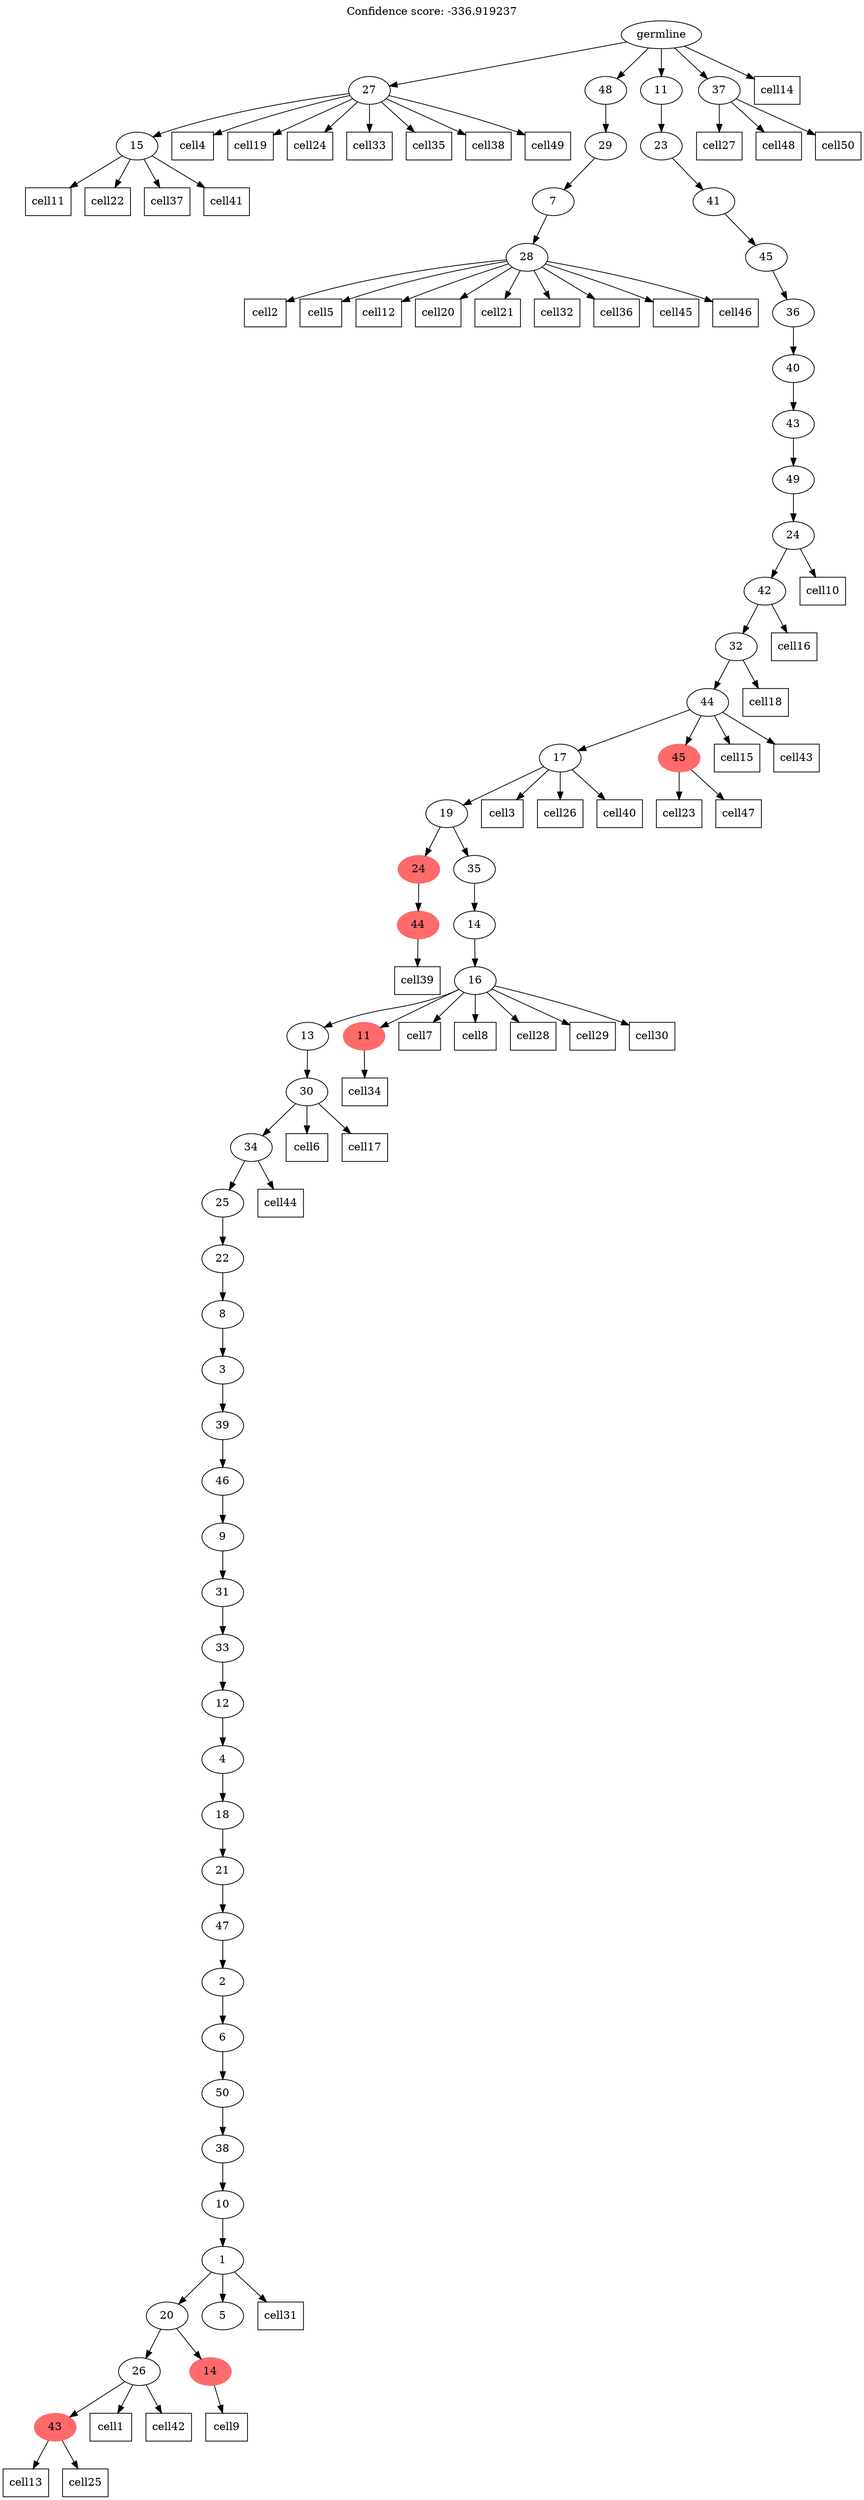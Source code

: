 digraph g {
	"55" -> "56";
	"56" [label="15"];
	"52" -> "53";
	"53" [label="28"];
	"51" -> "52";
	"52" [label="7"];
	"50" -> "51";
	"51" [label="29"];
	"47" -> "48";
	"48" [color=indianred1, style=filled, label="44"];
	"43" -> "44";
	"44" [color=indianred1, style=filled, label="43"];
	"41" -> "42";
	"42" [color=indianred1, style=filled, label="14"];
	"41" -> "43";
	"43" [label="26"];
	"40" -> "41";
	"41" [label="20"];
	"40" -> "45";
	"45" [label="5"];
	"39" -> "40";
	"40" [label="1"];
	"38" -> "39";
	"39" [label="10"];
	"37" -> "38";
	"38" [label="38"];
	"36" -> "37";
	"37" [label="50"];
	"35" -> "36";
	"36" [label="6"];
	"34" -> "35";
	"35" [label="2"];
	"33" -> "34";
	"34" [label="47"];
	"32" -> "33";
	"33" [label="21"];
	"31" -> "32";
	"32" [label="18"];
	"30" -> "31";
	"31" [label="4"];
	"29" -> "30";
	"30" [label="12"];
	"28" -> "29";
	"29" [label="33"];
	"27" -> "28";
	"28" [label="31"];
	"26" -> "27";
	"27" [label="9"];
	"25" -> "26";
	"26" [label="46"];
	"24" -> "25";
	"25" [label="39"];
	"23" -> "24";
	"24" [label="3"];
	"22" -> "23";
	"23" [label="8"];
	"21" -> "22";
	"22" [label="22"];
	"20" -> "21";
	"21" [label="25"];
	"19" -> "20";
	"20" [label="34"];
	"18" -> "19";
	"19" [label="30"];
	"17" -> "18";
	"18" [label="13"];
	"17" -> "46";
	"46" [color=indianred1, style=filled, label="11"];
	"16" -> "17";
	"17" [label="16"];
	"15" -> "16";
	"16" [label="14"];
	"14" -> "15";
	"15" [label="35"];
	"14" -> "47";
	"47" [color=indianred1, style=filled, label="24"];
	"13" -> "14";
	"14" [label="19"];
	"12" -> "13";
	"13" [label="17"];
	"12" -> "49";
	"49" [color=indianred1, style=filled, label="45"];
	"11" -> "12";
	"12" [label="44"];
	"10" -> "11";
	"11" [label="32"];
	"9" -> "10";
	"10" [label="42"];
	"8" -> "9";
	"9" [label="24"];
	"7" -> "8";
	"8" [label="49"];
	"6" -> "7";
	"7" [label="43"];
	"5" -> "6";
	"6" [label="40"];
	"4" -> "5";
	"5" [label="36"];
	"3" -> "4";
	"4" [label="45"];
	"2" -> "3";
	"3" [label="41"];
	"1" -> "2";
	"2" [label="23"];
	"0" -> "1";
	"1" [label="11"];
	"0" -> "50";
	"50" [label="48"];
	"0" -> "54";
	"54" [label="37"];
	"0" -> "55";
	"55" [label="27"];
	"0" [label="germline"];
	"43" -> "cell1";
	"cell1" [shape=box];
	"53" -> "cell2";
	"cell2" [shape=box];
	"13" -> "cell3";
	"cell3" [shape=box];
	"55" -> "cell4";
	"cell4" [shape=box];
	"53" -> "cell5";
	"cell5" [shape=box];
	"19" -> "cell6";
	"cell6" [shape=box];
	"17" -> "cell7";
	"cell7" [shape=box];
	"17" -> "cell8";
	"cell8" [shape=box];
	"42" -> "cell9";
	"cell9" [shape=box];
	"9" -> "cell10";
	"cell10" [shape=box];
	"56" -> "cell11";
	"cell11" [shape=box];
	"53" -> "cell12";
	"cell12" [shape=box];
	"44" -> "cell13";
	"cell13" [shape=box];
	"0" -> "cell14";
	"cell14" [shape=box];
	"12" -> "cell15";
	"cell15" [shape=box];
	"10" -> "cell16";
	"cell16" [shape=box];
	"19" -> "cell17";
	"cell17" [shape=box];
	"11" -> "cell18";
	"cell18" [shape=box];
	"55" -> "cell19";
	"cell19" [shape=box];
	"53" -> "cell20";
	"cell20" [shape=box];
	"53" -> "cell21";
	"cell21" [shape=box];
	"56" -> "cell22";
	"cell22" [shape=box];
	"49" -> "cell23";
	"cell23" [shape=box];
	"55" -> "cell24";
	"cell24" [shape=box];
	"44" -> "cell25";
	"cell25" [shape=box];
	"13" -> "cell26";
	"cell26" [shape=box];
	"54" -> "cell27";
	"cell27" [shape=box];
	"17" -> "cell28";
	"cell28" [shape=box];
	"17" -> "cell29";
	"cell29" [shape=box];
	"17" -> "cell30";
	"cell30" [shape=box];
	"40" -> "cell31";
	"cell31" [shape=box];
	"53" -> "cell32";
	"cell32" [shape=box];
	"55" -> "cell33";
	"cell33" [shape=box];
	"46" -> "cell34";
	"cell34" [shape=box];
	"55" -> "cell35";
	"cell35" [shape=box];
	"53" -> "cell36";
	"cell36" [shape=box];
	"56" -> "cell37";
	"cell37" [shape=box];
	"55" -> "cell38";
	"cell38" [shape=box];
	"48" -> "cell39";
	"cell39" [shape=box];
	"13" -> "cell40";
	"cell40" [shape=box];
	"56" -> "cell41";
	"cell41" [shape=box];
	"43" -> "cell42";
	"cell42" [shape=box];
	"12" -> "cell43";
	"cell43" [shape=box];
	"20" -> "cell44";
	"cell44" [shape=box];
	"53" -> "cell45";
	"cell45" [shape=box];
	"53" -> "cell46";
	"cell46" [shape=box];
	"49" -> "cell47";
	"cell47" [shape=box];
	"54" -> "cell48";
	"cell48" [shape=box];
	"55" -> "cell49";
	"cell49" [shape=box];
	"54" -> "cell50";
	"cell50" [shape=box];
	labelloc="t";
	label="Confidence score: -336.919237";
}
